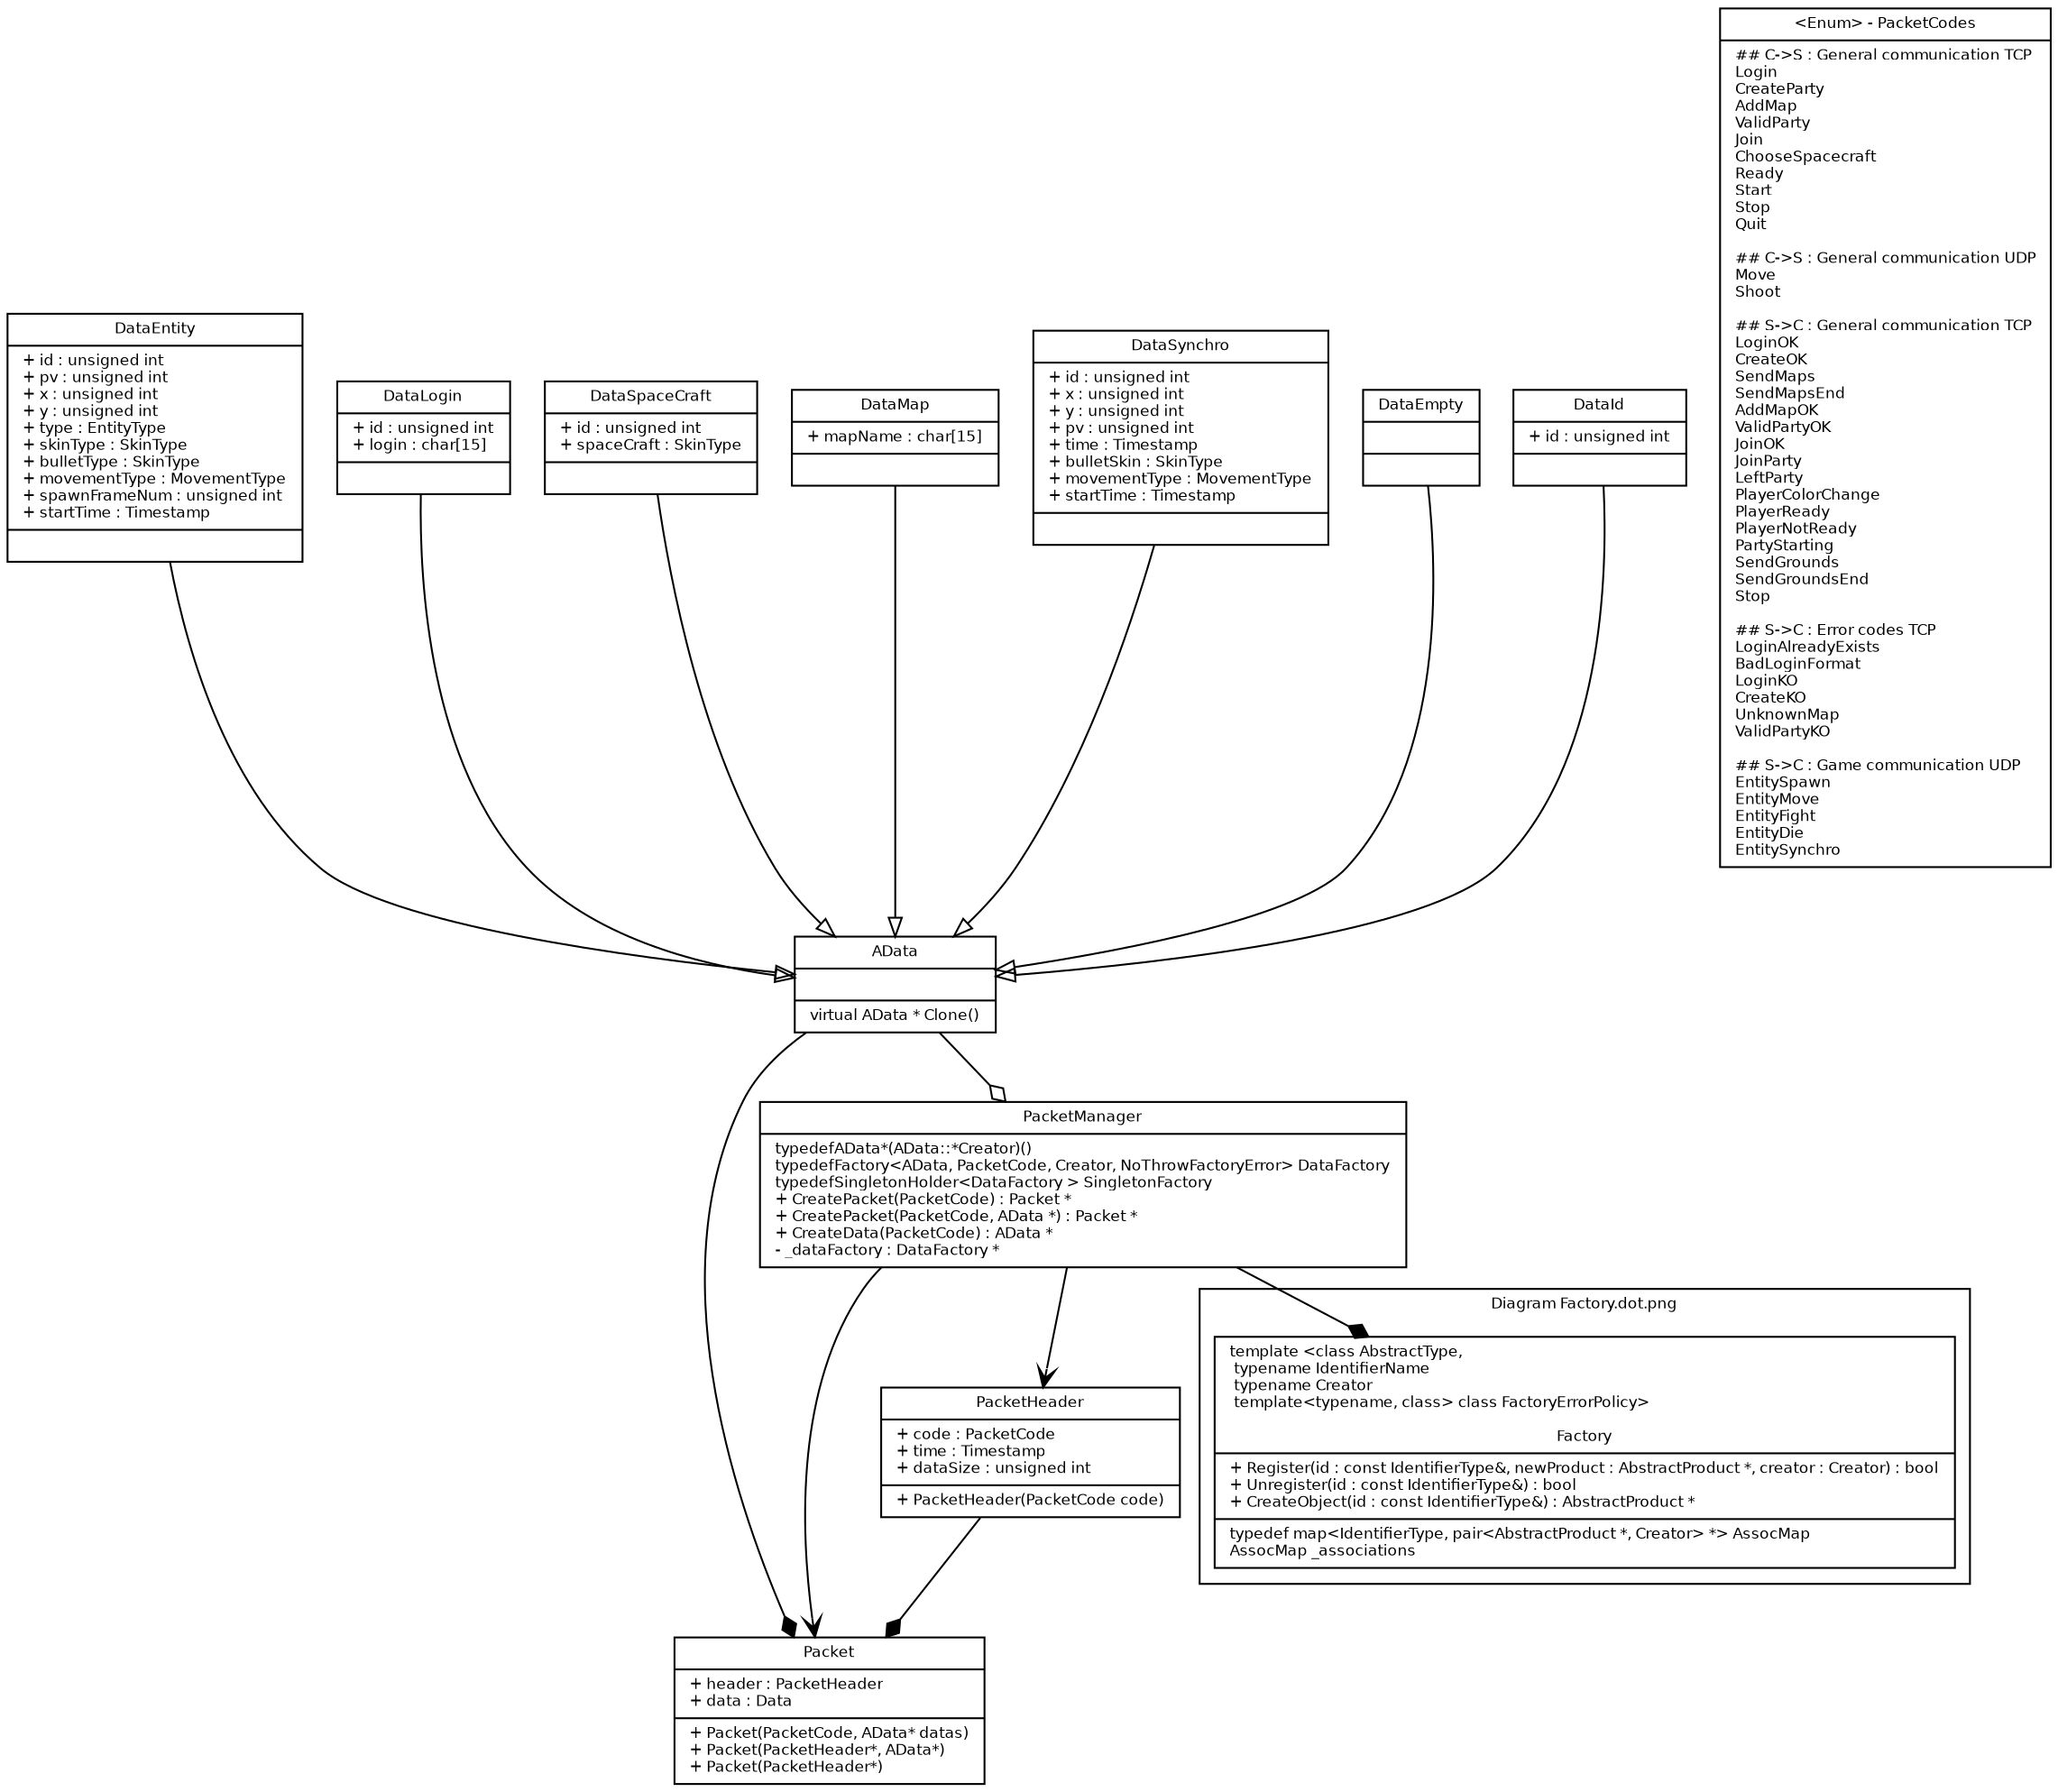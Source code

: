 digraph G {
fontname = "Bitstream Vera Sans"
fontsize = 8

node [
fontname = "Bitstream Vera Sans"
fontsize = 8
shape = "record"
]

Packet [
label = "{\
Packet|\
+ header : PacketHeader\l\
+ data : Data\l|\
+ Packet(PacketCode, AData* datas)\l\
+ Packet(PacketHeader*, AData*)\l\
+ Packet(PacketHeader*)\l\
}"
]

AData [
label = "{\
AData||\
virtual AData * Clone()\l\
}"
]

PacketHeader [
label = "{\
PacketHeader|\
+ code : PacketCode\l\
+ time : Timestamp\l\
+ dataSize : unsigned int\l|\
+ PacketHeader(PacketCode code)\l\
}"
]

// Class PacketManager
PacketManager [
label = "{\
PacketManager|\
typedef	AData*	(AData::*Creator)()\l\
typedef	Factory\<AData, PacketCode, Creator, NoThrowFactoryError\> DataFactory\l\
typedef	SingletonHolder\<DataFactory \> SingletonFactory\l\
+ CreatePacket(PacketCode) : Packet *\l\
+ CreatePacket(PacketCode, AData *) : Packet *\l\
+ CreateData(PacketCode) : AData *\l\
- _dataFactory : DataFactory *\l\
}"
]

subgraph clusterGenericFactory {
label = "Diagram Factory.dot.png"

// Template class Factory
Factory [
label = "{\
template \<class AbstractType,\l\
		  typename IdentifierName\l\
		  typename Creator\l\
		  template\<typename, class\> class FactoryErrorPolicy\>\l\l\
Factory|\
+ Register(id : const IdentifierType&, newProduct : AbstractProduct *, creator : Creator) : bool\l\
+ Unregister(id : const IdentifierType&) : bool\l\
+ CreateObject(id : const IdentifierType&) : AbstractProduct *\l|\
typedef map\<IdentifierType, pair\<AbstractProduct *, Creator\> *\> AssocMap\l\
AssocMap _associations\l\
}"
]

}

DataEntity [
label = "{\
DataEntity|\
+ id : unsigned int\l\
+ pv : unsigned int\l\
+ x : unsigned int\l\
+ y : unsigned int\l\
+ type : EntityType\l\
+ skinType : SkinType\l\
+ bulletType : SkinType\l\
+ movementType : MovementType\l\
+ spawnFrameNum : unsigned int\l\
+ startTime : Timestamp\l|\
}"
]

DataLogin [
label = "{\
DataLogin|\
+ id : unsigned int\l\
+ login : char[15]\l|\
}"
]

DataSpaceCraft [
label = "{\
DataSpaceCraft|\
+ id : unsigned int\l\
+ spaceCraft : SkinType\l|\
}"
]

DataMap [
label = "{\
DataMap|\
+ mapName : char[15]\l|\
}"
]

DataSynchro [
label = "{\
DataSynchro|\
+ id : unsigned int\l\
+ x : unsigned int\l\
+ y : unsigned int\l\
+ pv : unsigned int\l\
+ time : Timestamp\l\
+ bulletSkin : SkinType\l\
+ movementType : MovementType\l\
+ startTime : Timestamp\l|\
}"
]

DataEmpty [
label = "{\
DataEmpty||\
}"
]

DataId [
label = "{\
DataId|\
+ id : unsigned int\l|\
}"

]

EnumPacketCodes [
label = "{\
\<Enum\> - PacketCodes|\
## C-\>S : General communication TCP\l\
Login\l\
CreateParty\l\
AddMap\l\
ValidParty\l\
Join\l\
ChooseSpacecraft\l\
Ready\l\
Start\l\
Stop\l\
Quit\l\l\
## C-\>S : General communication UDP\l\
Move\l\
Shoot\l\l\
## S-\>C : General communication TCP\l\
LoginOK\l\
CreateOK\l\
SendMaps\l\
SendMapsEnd\l\
AddMapOK\l\
ValidPartyOK\l\
JoinOK\l\
JoinParty\l\
LeftParty\l\
PlayerColorChange\l\
PlayerReady\l\
PlayerNotReady\l\
PartyStarting\l\
SendGrounds\l\
SendGroundsEnd\l\
Stop\l\l\
## S-\>C : Error codes TCP\l\
LoginAlreadyExists\l\
BadLoginFormat\l\
LoginKO\l\
CreateKO\l\
UnknownMap\l\
ValidPartyKO\l\l\
## S-\>C : Game communication UDP\l\
EntitySpawn\l\
EntityMove\l\
EntityFight\l\
EntityDie\l\
EntitySynchro\l\
}"
]

edge [
fontname = "Bitstream Vera Sans"
fontsize = 8
]

// Composition
PacketHeader -> Packet [arrowhead = "diamond" style = "solid"]
AData -> Packet [arrowhead = "diamond" style = "solid"]

// Heritage
DataEntity -> AData [arrowhead = "onormal" style = "solid"]
DataLogin -> AData [arrowhead = "onormal" style = "solid"]
DataMap -> AData [arrowhead = "onormal" style = "solid"]
DataEmpty -> AData [arrowhead = "onormal" style = "solid"]
DataId -> AData [arrowhead = "onormal" style = "solid"]
DataSpaceCraft -> AData [arrowhead = "onormal" style = "solid"]
DataSynchro -> AData [arrowhead = "onormal" style = "solid"]

// Uses
PacketManager -> PacketHeader [arrowhead = "vee" style = "solid"]
PacketManager -> Packet [arrowhead = "vee" style = "solid"]
AData -> PacketManager [arrowhead = "odiamond" style = "solid"]
PacketManager -> Factory [arrowhead = "diamond" style = "solid"]

}
